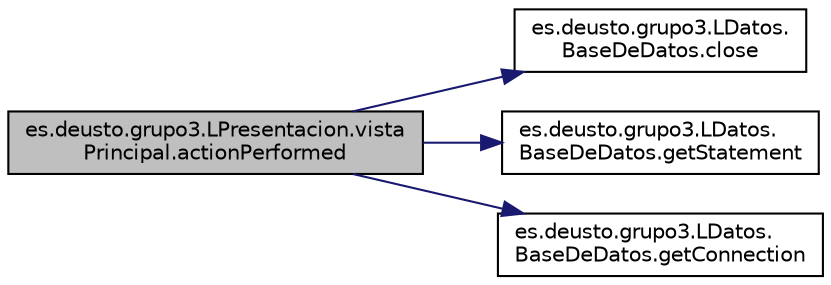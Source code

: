 digraph "es.deusto.grupo3.LPresentacion.vistaPrincipal.actionPerformed"
{
  edge [fontname="Helvetica",fontsize="10",labelfontname="Helvetica",labelfontsize="10"];
  node [fontname="Helvetica",fontsize="10",shape=record];
  rankdir="LR";
  Node4 [label="es.deusto.grupo3.LPresentacion.vista\lPrincipal.actionPerformed",height=0.2,width=0.4,color="black", fillcolor="grey75", style="filled", fontcolor="black"];
  Node4 -> Node5 [color="midnightblue",fontsize="10",style="solid",fontname="Helvetica"];
  Node5 [label="es.deusto.grupo3.LDatos.\lBaseDeDatos.close",height=0.2,width=0.4,color="black", fillcolor="white", style="filled",URL="$classes_1_1deusto_1_1grupo3_1_1_l_datos_1_1_base_de_datos.html#a338977622101e3a78ac0bf31dd542d9a"];
  Node4 -> Node6 [color="midnightblue",fontsize="10",style="solid",fontname="Helvetica"];
  Node6 [label="es.deusto.grupo3.LDatos.\lBaseDeDatos.getStatement",height=0.2,width=0.4,color="black", fillcolor="white", style="filled",URL="$classes_1_1deusto_1_1grupo3_1_1_l_datos_1_1_base_de_datos.html#a9657b1feb4c9852ab9d5f438239cb7b4"];
  Node4 -> Node7 [color="midnightblue",fontsize="10",style="solid",fontname="Helvetica"];
  Node7 [label="es.deusto.grupo3.LDatos.\lBaseDeDatos.getConnection",height=0.2,width=0.4,color="black", fillcolor="white", style="filled",URL="$classes_1_1deusto_1_1grupo3_1_1_l_datos_1_1_base_de_datos.html#a1c5069726bf3121d34bd186fd6f76972"];
}
